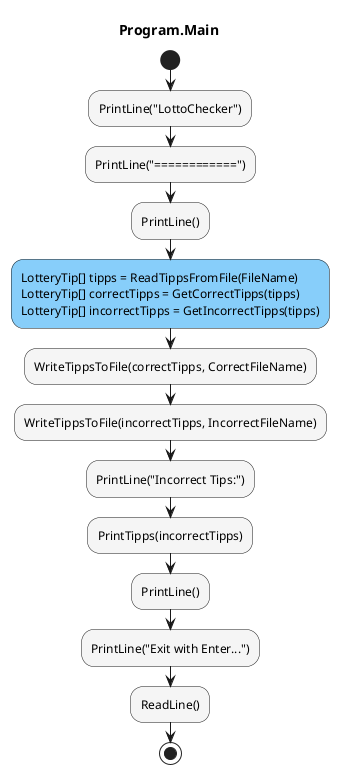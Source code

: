 @startuml Program.Main
title Program.Main
start
#WhiteSmoke:PrintLine("LottoChecker");
#WhiteSmoke:PrintLine("============");
#WhiteSmoke:PrintLine();
#LightSkyBlue:LotteryTip[] tipps = ReadTippsFromFile(FileName)\nLotteryTip[] correctTipps = GetCorrectTipps(tipps)\nLotteryTip[] incorrectTipps = GetIncorrectTipps(tipps);
#WhiteSmoke:WriteTippsToFile(correctTipps, CorrectFileName);
#WhiteSmoke:WriteTippsToFile(incorrectTipps, IncorrectFileName);
#WhiteSmoke:PrintLine("Incorrect Tips:");
#WhiteSmoke:PrintTipps(incorrectTipps);
#WhiteSmoke:PrintLine();
#WhiteSmoke:PrintLine("Exit with Enter...");
#WhiteSmoke:ReadLine();
stop
@enduml
